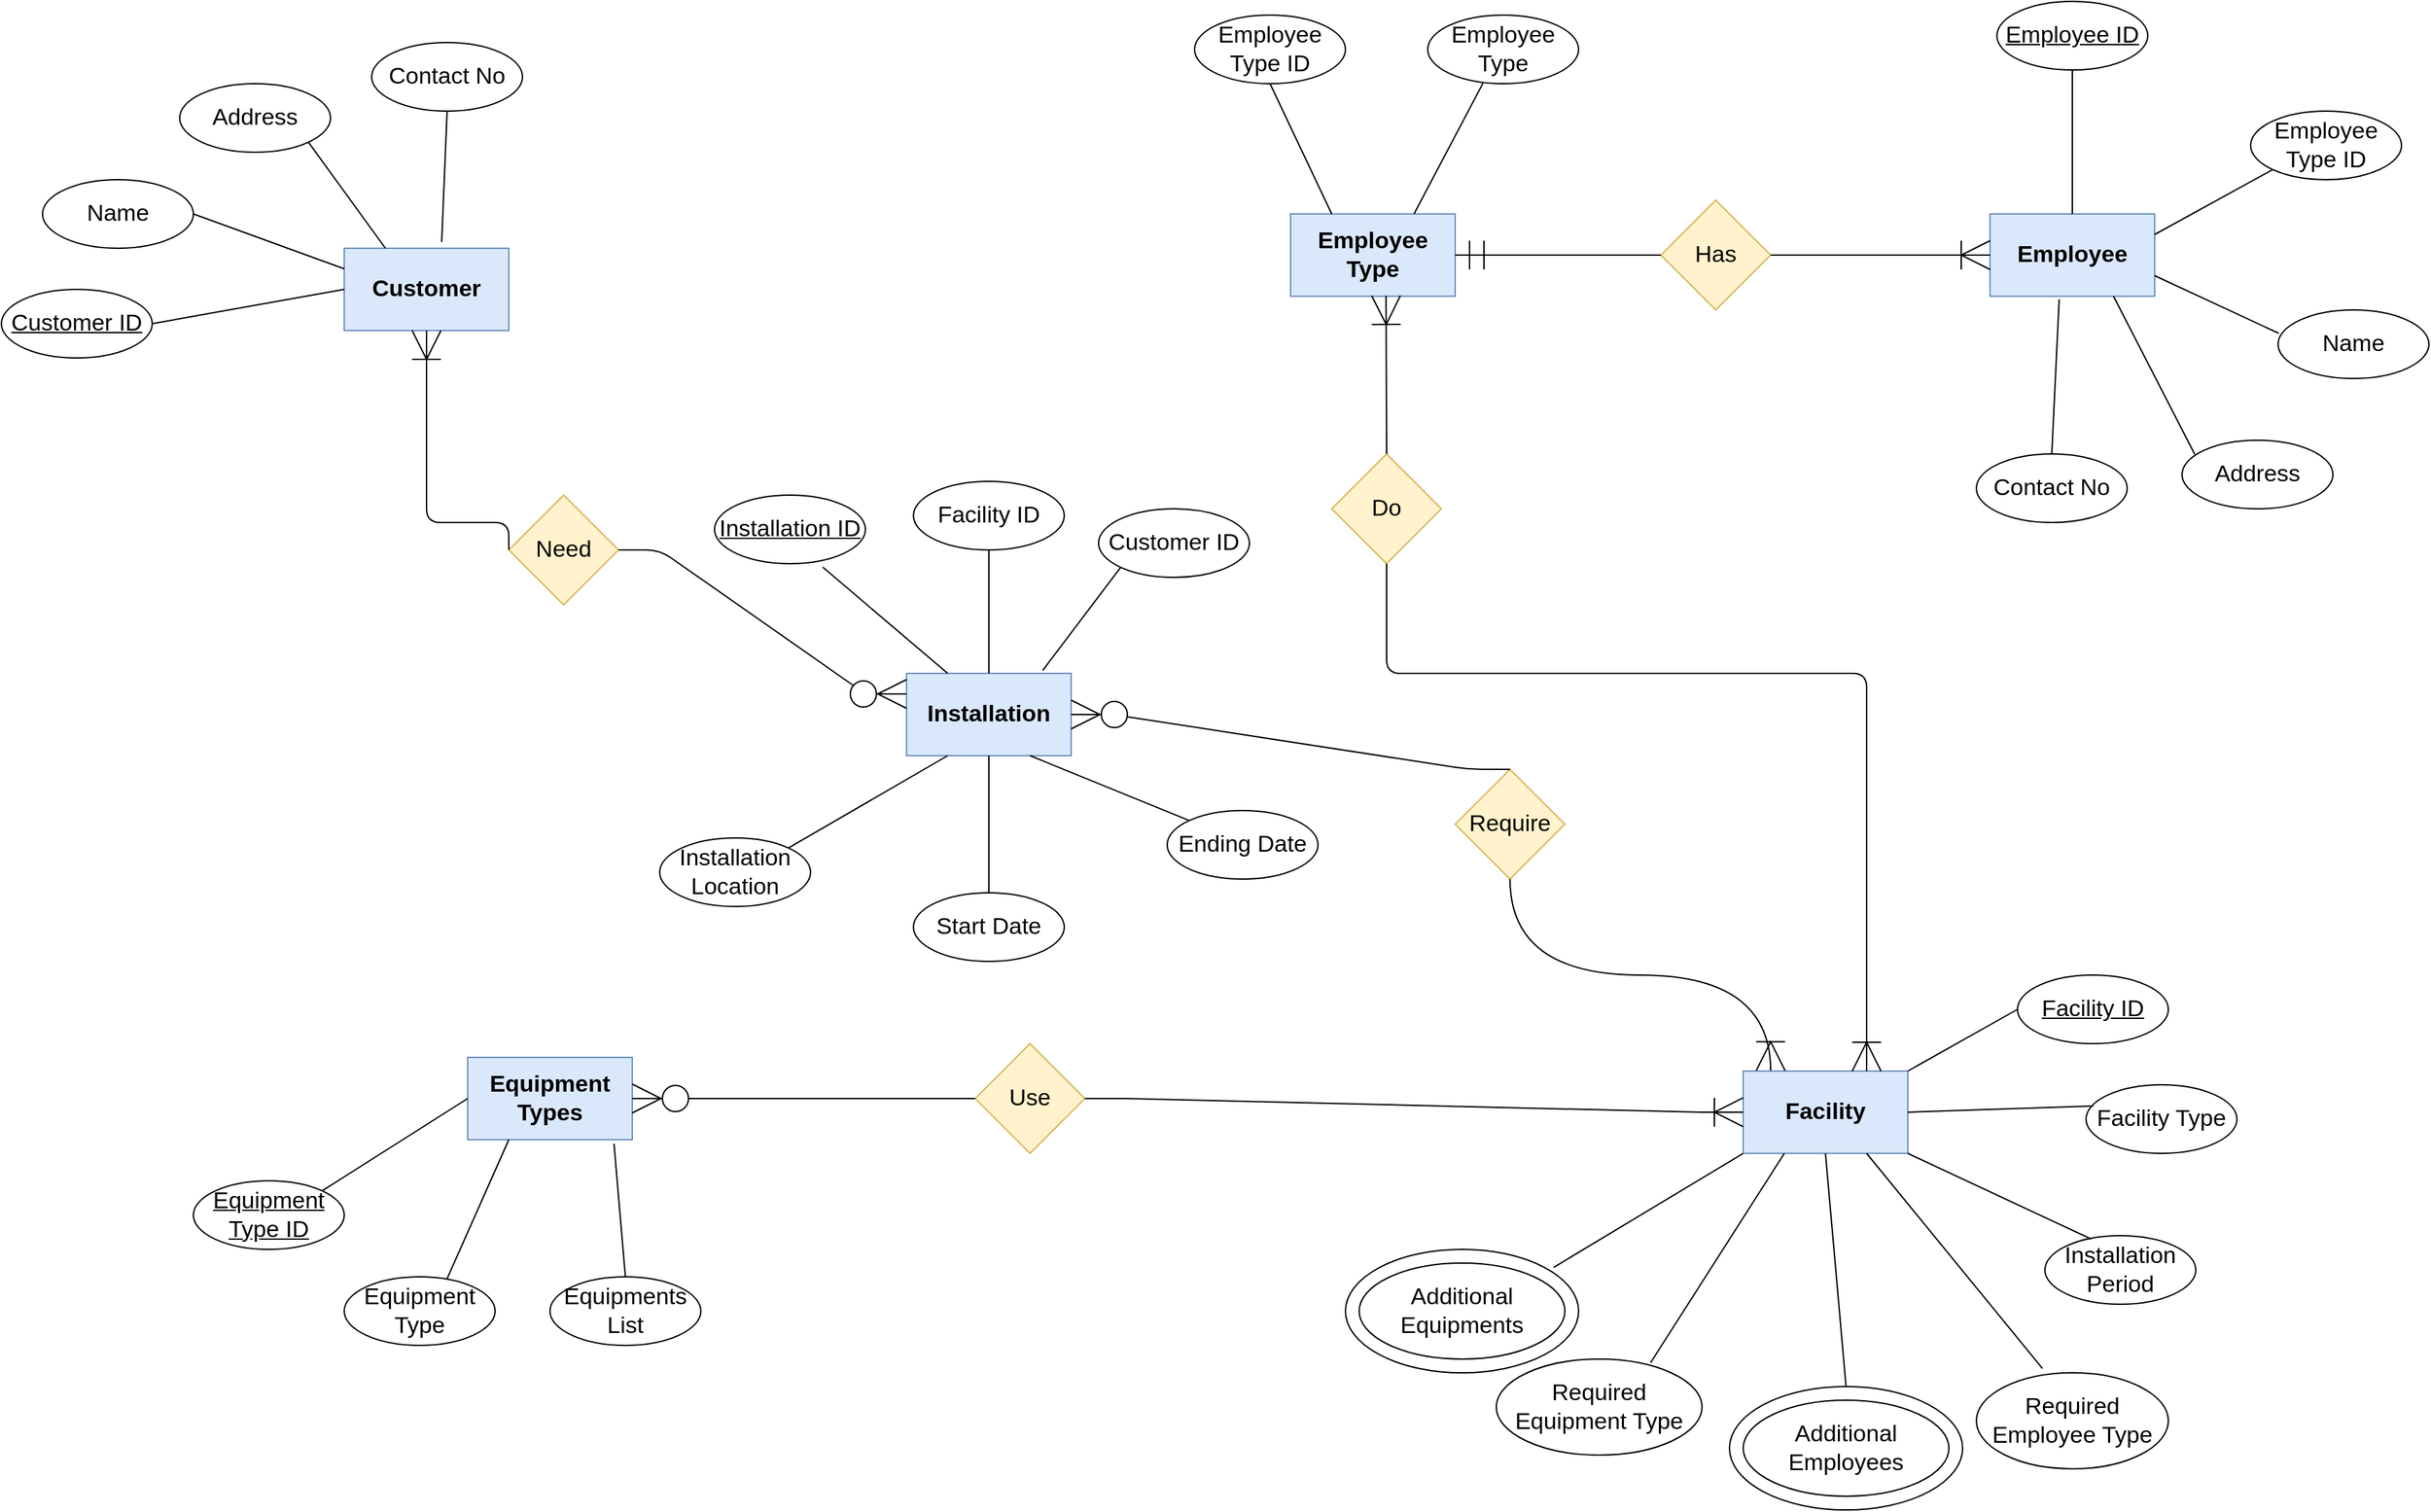 <mxfile version="15.8.7" type="device"><diagram id="R2lEEEUBdFMjLlhIrx00" name="Page-1"><mxGraphModel dx="3054" dy="2830" grid="1" gridSize="10" guides="1" tooltips="1" connect="1" arrows="1" fold="1" page="1" pageScale="1" pageWidth="850" pageHeight="1100" math="0" shadow="0" extFonts="Permanent Marker^https://fonts.googleapis.com/css?family=Permanent+Marker"><root><mxCell id="0"/><mxCell id="1" parent="0"/><mxCell id="6CK0tLwDh9jku9_EhSgk-1" value="&lt;font style=&quot;font-size: 17px&quot;&gt;Customer&lt;/font&gt;" style="rounded=0;whiteSpace=wrap;html=1;fontStyle=1;fillColor=#dae8fc;strokeColor=#6c8ebf;" parent="1" vertex="1"><mxGeometry x="120" y="-60" width="120" height="60" as="geometry"/></mxCell><mxCell id="6CK0tLwDh9jku9_EhSgk-2" value="Customer ID" style="ellipse;whiteSpace=wrap;html=1;fontSize=17;fontStyle=4" parent="1" vertex="1"><mxGeometry x="-130" y="-30" width="110" height="50" as="geometry"/></mxCell><mxCell id="6CK0tLwDh9jku9_EhSgk-3" value="Name" style="ellipse;whiteSpace=wrap;html=1;fontSize=17;" parent="1" vertex="1"><mxGeometry x="-100" y="-110" width="110" height="50" as="geometry"/></mxCell><mxCell id="6CK0tLwDh9jku9_EhSgk-4" value="Address" style="ellipse;whiteSpace=wrap;html=1;fontSize=17;" parent="1" vertex="1"><mxGeometry y="-180" width="110" height="50" as="geometry"/></mxCell><mxCell id="6CK0tLwDh9jku9_EhSgk-5" value="Contact No" style="ellipse;whiteSpace=wrap;html=1;fontSize=17;" parent="1" vertex="1"><mxGeometry x="140" y="-210" width="110" height="50" as="geometry"/></mxCell><mxCell id="6CK0tLwDh9jku9_EhSgk-7" value="&lt;font style=&quot;font-size: 17px&quot;&gt;Employee&lt;/font&gt;" style="rounded=0;whiteSpace=wrap;html=1;fontStyle=1;fillColor=#dae8fc;strokeColor=#6c8ebf;" parent="1" vertex="1"><mxGeometry x="1320" y="-85" width="120" height="60" as="geometry"/></mxCell><mxCell id="6CK0tLwDh9jku9_EhSgk-8" value="Employee ID" style="ellipse;whiteSpace=wrap;html=1;fontSize=17;fontStyle=4" parent="1" vertex="1"><mxGeometry x="1325" y="-240" width="110" height="50" as="geometry"/></mxCell><mxCell id="6CK0tLwDh9jku9_EhSgk-9" value="Employee Type ID" style="ellipse;whiteSpace=wrap;html=1;fontSize=17;" parent="1" vertex="1"><mxGeometry x="1510" y="-160" width="110" height="50" as="geometry"/></mxCell><mxCell id="6CK0tLwDh9jku9_EhSgk-10" value="Name" style="ellipse;whiteSpace=wrap;html=1;fontSize=17;" parent="1" vertex="1"><mxGeometry x="1530" y="-15" width="110" height="50" as="geometry"/></mxCell><mxCell id="6CK0tLwDh9jku9_EhSgk-11" value="Address" style="ellipse;whiteSpace=wrap;html=1;fontSize=17;" parent="1" vertex="1"><mxGeometry x="1460" y="80" width="110" height="50" as="geometry"/></mxCell><mxCell id="6CK0tLwDh9jku9_EhSgk-12" value="Contact No" style="ellipse;whiteSpace=wrap;html=1;fontSize=17;" parent="1" vertex="1"><mxGeometry x="1310" y="90" width="110" height="50" as="geometry"/></mxCell><mxCell id="6CK0tLwDh9jku9_EhSgk-13" value="&lt;font style=&quot;font-size: 17px&quot;&gt;Equipment Types&lt;/font&gt;" style="rounded=0;whiteSpace=wrap;html=1;fontStyle=1;fillColor=#dae8fc;strokeColor=#6c8ebf;" parent="1" vertex="1"><mxGeometry x="210" y="530" width="120" height="60" as="geometry"/></mxCell><mxCell id="6CK0tLwDh9jku9_EhSgk-14" value="Equipment Type ID" style="ellipse;whiteSpace=wrap;html=1;fontSize=17;fontStyle=4" parent="1" vertex="1"><mxGeometry x="10" y="620" width="110" height="50" as="geometry"/></mxCell><mxCell id="6CK0tLwDh9jku9_EhSgk-15" value="Equipment Type" style="ellipse;whiteSpace=wrap;html=1;fontSize=17;" parent="1" vertex="1"><mxGeometry x="120" y="690" width="110" height="50" as="geometry"/></mxCell><mxCell id="6CK0tLwDh9jku9_EhSgk-17" value="&lt;font style=&quot;font-size: 17px&quot;&gt;Facility&lt;/font&gt;" style="rounded=0;whiteSpace=wrap;html=1;fontStyle=1;fillColor=#dae8fc;strokeColor=#6c8ebf;" parent="1" vertex="1"><mxGeometry x="1140" y="540" width="120" height="60" as="geometry"/></mxCell><mxCell id="6CK0tLwDh9jku9_EhSgk-18" value="Facility ID" style="ellipse;whiteSpace=wrap;html=1;fontSize=17;fontStyle=4" parent="1" vertex="1"><mxGeometry x="1340" y="470" width="110" height="50" as="geometry"/></mxCell><mxCell id="6CK0tLwDh9jku9_EhSgk-19" value="Facility Type" style="ellipse;whiteSpace=wrap;html=1;fontSize=17;" parent="1" vertex="1"><mxGeometry x="1390" y="550" width="110" height="50" as="geometry"/></mxCell><mxCell id="6CK0tLwDh9jku9_EhSgk-20" value="Installation Period" style="ellipse;whiteSpace=wrap;html=1;fontSize=17;" parent="1" vertex="1"><mxGeometry x="1360" y="660" width="110" height="50" as="geometry"/></mxCell><mxCell id="6CK0tLwDh9jku9_EhSgk-21" value="Required Employee Type" style="ellipse;whiteSpace=wrap;html=1;fontSize=17;" parent="1" vertex="1"><mxGeometry x="1310" y="760" width="140" height="70" as="geometry"/></mxCell><mxCell id="6CK0tLwDh9jku9_EhSgk-22" value="Required Equipment Type" style="ellipse;whiteSpace=wrap;html=1;fontSize=17;" parent="1" vertex="1"><mxGeometry x="960" y="750" width="150" height="70" as="geometry"/></mxCell><mxCell id="6CK0tLwDh9jku9_EhSgk-23" value="&lt;font style=&quot;font-size: 17px&quot;&gt;Installation&lt;/font&gt;" style="rounded=0;whiteSpace=wrap;html=1;fontStyle=1;fillColor=#dae8fc;strokeColor=#6c8ebf;" parent="1" vertex="1"><mxGeometry x="530" y="250" width="120" height="60" as="geometry"/></mxCell><mxCell id="6CK0tLwDh9jku9_EhSgk-24" value="Installation ID" style="ellipse;whiteSpace=wrap;html=1;fontSize=17;fontStyle=4" parent="1" vertex="1"><mxGeometry x="390" y="120" width="110" height="50" as="geometry"/></mxCell><mxCell id="6CK0tLwDh9jku9_EhSgk-25" value="Customer ID" style="ellipse;whiteSpace=wrap;html=1;fontSize=17;fontStyle=0" parent="1" vertex="1"><mxGeometry x="670" y="130" width="110" height="50" as="geometry"/></mxCell><mxCell id="6CK0tLwDh9jku9_EhSgk-26" value="Facility ID" style="ellipse;whiteSpace=wrap;html=1;fontSize=17;fontStyle=0" parent="1" vertex="1"><mxGeometry x="535" y="110" width="110" height="50" as="geometry"/></mxCell><mxCell id="6CK0tLwDh9jku9_EhSgk-27" value="Installation Location" style="ellipse;whiteSpace=wrap;html=1;fontSize=17;" parent="1" vertex="1"><mxGeometry x="350" y="370" width="110" height="50" as="geometry"/></mxCell><mxCell id="6CK0tLwDh9jku9_EhSgk-28" value="Start Date" style="ellipse;whiteSpace=wrap;html=1;fontSize=17;" parent="1" vertex="1"><mxGeometry x="535" y="410" width="110" height="50" as="geometry"/></mxCell><mxCell id="6CK0tLwDh9jku9_EhSgk-29" value="Ending Date" style="ellipse;whiteSpace=wrap;html=1;fontSize=17;" parent="1" vertex="1"><mxGeometry x="720" y="350" width="110" height="50" as="geometry"/></mxCell><mxCell id="6CK0tLwDh9jku9_EhSgk-30" value="" style="endArrow=none;html=1;rounded=0;fontSize=17;entryX=1;entryY=0.5;entryDx=0;entryDy=0;exitX=0;exitY=0.5;exitDx=0;exitDy=0;" parent="1" source="6CK0tLwDh9jku9_EhSgk-1" target="6CK0tLwDh9jku9_EhSgk-2" edge="1"><mxGeometry width="50" height="50" relative="1" as="geometry"><mxPoint x="85" y="220" as="sourcePoint"/><mxPoint x="135" y="170" as="targetPoint"/></mxGeometry></mxCell><mxCell id="6CK0tLwDh9jku9_EhSgk-31" value="" style="endArrow=none;html=1;rounded=0;fontSize=17;entryX=1;entryY=0.5;entryDx=0;entryDy=0;exitX=0;exitY=0.25;exitDx=0;exitDy=0;" parent="1" source="6CK0tLwDh9jku9_EhSgk-1" target="6CK0tLwDh9jku9_EhSgk-3" edge="1"><mxGeometry width="50" height="50" relative="1" as="geometry"><mxPoint x="5" y="-30" as="sourcePoint"/><mxPoint x="55" y="-80" as="targetPoint"/></mxGeometry></mxCell><mxCell id="6CK0tLwDh9jku9_EhSgk-32" value="" style="endArrow=none;html=1;rounded=0;fontSize=17;entryX=1;entryY=1;entryDx=0;entryDy=0;exitX=0.25;exitY=0;exitDx=0;exitDy=0;" parent="1" source="6CK0tLwDh9jku9_EhSgk-1" target="6CK0tLwDh9jku9_EhSgk-4" edge="1"><mxGeometry width="50" height="50" relative="1" as="geometry"><mxPoint x="85" y="120" as="sourcePoint"/><mxPoint x="135" y="70" as="targetPoint"/></mxGeometry></mxCell><mxCell id="6CK0tLwDh9jku9_EhSgk-33" value="" style="endArrow=none;html=1;rounded=0;fontSize=17;entryX=0.5;entryY=1;entryDx=0;entryDy=0;exitX=0.592;exitY=-0.076;exitDx=0;exitDy=0;exitPerimeter=0;" parent="1" source="6CK0tLwDh9jku9_EhSgk-1" target="6CK0tLwDh9jku9_EhSgk-5" edge="1"><mxGeometry width="50" height="50" relative="1" as="geometry"><mxPoint x="395" y="-10" as="sourcePoint"/><mxPoint x="445" y="-60" as="targetPoint"/></mxGeometry></mxCell><mxCell id="6CK0tLwDh9jku9_EhSgk-34" value="" style="endArrow=none;html=1;rounded=0;fontSize=17;entryX=0.5;entryY=1;entryDx=0;entryDy=0;exitX=0.5;exitY=0;exitDx=0;exitDy=0;" parent="1" source="6CK0tLwDh9jku9_EhSgk-7" target="6CK0tLwDh9jku9_EhSgk-8" edge="1"><mxGeometry width="50" height="50" relative="1" as="geometry"><mxPoint x="1160" y="-75" as="sourcePoint"/><mxPoint x="1210" y="-125" as="targetPoint"/></mxGeometry></mxCell><mxCell id="6CK0tLwDh9jku9_EhSgk-35" value="" style="endArrow=none;html=1;rounded=0;fontSize=17;entryX=0;entryY=1;entryDx=0;entryDy=0;exitX=1;exitY=0.25;exitDx=0;exitDy=0;" parent="1" source="6CK0tLwDh9jku9_EhSgk-7" target="6CK0tLwDh9jku9_EhSgk-9" edge="1"><mxGeometry width="50" height="50" relative="1" as="geometry"><mxPoint x="1420" y="-115" as="sourcePoint"/><mxPoint x="1470" y="-165" as="targetPoint"/></mxGeometry></mxCell><mxCell id="6CK0tLwDh9jku9_EhSgk-36" value="" style="endArrow=none;html=1;rounded=0;fontSize=17;entryX=0.004;entryY=0.34;entryDx=0;entryDy=0;exitX=1;exitY=0.75;exitDx=0;exitDy=0;entryPerimeter=0;" parent="1" source="6CK0tLwDh9jku9_EhSgk-7" target="6CK0tLwDh9jku9_EhSgk-10" edge="1"><mxGeometry width="50" height="50" relative="1" as="geometry"><mxPoint x="1370" y="65" as="sourcePoint"/><mxPoint x="1420" y="15" as="targetPoint"/></mxGeometry></mxCell><mxCell id="6CK0tLwDh9jku9_EhSgk-37" value="" style="endArrow=none;html=1;rounded=0;fontSize=17;entryX=0.084;entryY=0.205;entryDx=0;entryDy=0;entryPerimeter=0;exitX=0.75;exitY=1;exitDx=0;exitDy=0;" parent="1" source="6CK0tLwDh9jku9_EhSgk-7" target="6CK0tLwDh9jku9_EhSgk-11" edge="1"><mxGeometry width="50" height="50" relative="1" as="geometry"><mxPoint x="1390" y="135" as="sourcePoint"/><mxPoint x="1440" y="85" as="targetPoint"/></mxGeometry></mxCell><mxCell id="6CK0tLwDh9jku9_EhSgk-38" value="" style="endArrow=none;html=1;rounded=0;fontSize=17;entryX=0.5;entryY=0;entryDx=0;entryDy=0;exitX=0.42;exitY=1.038;exitDx=0;exitDy=0;exitPerimeter=0;" parent="1" source="6CK0tLwDh9jku9_EhSgk-7" target="6CK0tLwDh9jku9_EhSgk-12" edge="1"><mxGeometry width="50" height="50" relative="1" as="geometry"><mxPoint x="1390" y="105" as="sourcePoint"/><mxPoint x="1440" y="55" as="targetPoint"/></mxGeometry></mxCell><mxCell id="6CK0tLwDh9jku9_EhSgk-39" value="" style="endArrow=none;html=1;rounded=0;fontSize=17;exitX=1;exitY=0;exitDx=0;exitDy=0;entryX=0;entryY=0.5;entryDx=0;entryDy=0;" parent="1" source="6CK0tLwDh9jku9_EhSgk-17" target="6CK0tLwDh9jku9_EhSgk-18" edge="1"><mxGeometry width="50" height="50" relative="1" as="geometry"><mxPoint x="1110" y="720" as="sourcePoint"/><mxPoint x="1370" y="560" as="targetPoint"/></mxGeometry></mxCell><mxCell id="6CK0tLwDh9jku9_EhSgk-40" value="" style="endArrow=none;html=1;rounded=0;fontSize=17;entryX=0.048;entryY=0.309;entryDx=0;entryDy=0;entryPerimeter=0;exitX=1;exitY=0.5;exitDx=0;exitDy=0;" parent="1" source="6CK0tLwDh9jku9_EhSgk-17" target="6CK0tLwDh9jku9_EhSgk-19" edge="1"><mxGeometry width="50" height="50" relative="1" as="geometry"><mxPoint x="1080" y="620" as="sourcePoint"/><mxPoint x="1100" y="610" as="targetPoint"/></mxGeometry></mxCell><mxCell id="6CK0tLwDh9jku9_EhSgk-41" value="" style="endArrow=none;html=1;rounded=0;fontSize=17;exitX=0.308;exitY=0.051;exitDx=0;exitDy=0;entryX=1;entryY=1;entryDx=0;entryDy=0;exitPerimeter=0;" parent="1" source="6CK0tLwDh9jku9_EhSgk-20" target="6CK0tLwDh9jku9_EhSgk-17" edge="1"><mxGeometry width="50" height="50" relative="1" as="geometry"><mxPoint x="1160" y="780" as="sourcePoint"/><mxPoint x="1070" y="590" as="targetPoint"/></mxGeometry></mxCell><mxCell id="6CK0tLwDh9jku9_EhSgk-42" value="" style="endArrow=none;html=1;rounded=0;fontSize=17;entryX=0.75;entryY=1;entryDx=0;entryDy=0;exitX=0.344;exitY=-0.045;exitDx=0;exitDy=0;exitPerimeter=0;" parent="1" source="6CK0tLwDh9jku9_EhSgk-21" target="6CK0tLwDh9jku9_EhSgk-17" edge="1"><mxGeometry width="50" height="50" relative="1" as="geometry"><mxPoint x="1190" y="770" as="sourcePoint"/><mxPoint x="1110" y="710" as="targetPoint"/></mxGeometry></mxCell><mxCell id="6CK0tLwDh9jku9_EhSgk-43" value="" style="endArrow=none;html=1;rounded=0;fontSize=17;exitX=0.75;exitY=0.037;exitDx=0;exitDy=0;exitPerimeter=0;entryX=0.25;entryY=1;entryDx=0;entryDy=0;" parent="1" source="6CK0tLwDh9jku9_EhSgk-22" target="6CK0tLwDh9jku9_EhSgk-17" edge="1"><mxGeometry width="50" height="50" relative="1" as="geometry"><mxPoint x="1200" y="810" as="sourcePoint"/><mxPoint x="1080" y="600" as="targetPoint"/></mxGeometry></mxCell><mxCell id="6CK0tLwDh9jku9_EhSgk-45" value="" style="endArrow=none;html=1;rounded=0;fontSize=17;entryX=0.25;entryY=1;entryDx=0;entryDy=0;exitX=0.682;exitY=0.027;exitDx=0;exitDy=0;exitPerimeter=0;" parent="1" source="6CK0tLwDh9jku9_EhSgk-15" target="6CK0tLwDh9jku9_EhSgk-13" edge="1"><mxGeometry width="50" height="50" relative="1" as="geometry"><mxPoint x="380" y="610" as="sourcePoint"/><mxPoint x="430" y="560" as="targetPoint"/></mxGeometry></mxCell><mxCell id="6CK0tLwDh9jku9_EhSgk-46" value="" style="endArrow=none;html=1;rounded=0;fontSize=17;entryX=0;entryY=0.5;entryDx=0;entryDy=0;exitX=1;exitY=0;exitDx=0;exitDy=0;" parent="1" source="6CK0tLwDh9jku9_EhSgk-14" target="6CK0tLwDh9jku9_EhSgk-13" edge="1"><mxGeometry width="50" height="50" relative="1" as="geometry"><mxPoint x="100" y="500" as="sourcePoint"/><mxPoint x="440" y="550" as="targetPoint"/></mxGeometry></mxCell><mxCell id="6CK0tLwDh9jku9_EhSgk-47" value="" style="endArrow=none;html=1;rounded=0;fontSize=17;entryX=0.717;entryY=1.051;entryDx=0;entryDy=0;entryPerimeter=0;exitX=0.25;exitY=0;exitDx=0;exitDy=0;" parent="1" source="6CK0tLwDh9jku9_EhSgk-23" target="6CK0tLwDh9jku9_EhSgk-24" edge="1"><mxGeometry width="50" height="50" relative="1" as="geometry"><mxPoint x="380" y="330" as="sourcePoint"/><mxPoint x="430" y="280" as="targetPoint"/></mxGeometry></mxCell><mxCell id="6CK0tLwDh9jku9_EhSgk-48" value="" style="endArrow=none;html=1;rounded=0;fontSize=17;entryX=0.5;entryY=1;entryDx=0;entryDy=0;exitX=0.5;exitY=0;exitDx=0;exitDy=0;" parent="1" source="6CK0tLwDh9jku9_EhSgk-23" target="6CK0tLwDh9jku9_EhSgk-26" edge="1"><mxGeometry width="50" height="50" relative="1" as="geometry"><mxPoint x="580" y="240" as="sourcePoint"/><mxPoint x="630" y="190" as="targetPoint"/></mxGeometry></mxCell><mxCell id="6CK0tLwDh9jku9_EhSgk-49" value="" style="endArrow=none;html=1;rounded=0;fontSize=17;entryX=0;entryY=1;entryDx=0;entryDy=0;exitX=0.827;exitY=-0.035;exitDx=0;exitDy=0;exitPerimeter=0;" parent="1" source="6CK0tLwDh9jku9_EhSgk-23" target="6CK0tLwDh9jku9_EhSgk-25" edge="1"><mxGeometry width="50" height="50" relative="1" as="geometry"><mxPoint x="710" y="280" as="sourcePoint"/><mxPoint x="760" y="230" as="targetPoint"/></mxGeometry></mxCell><mxCell id="6CK0tLwDh9jku9_EhSgk-50" value="" style="endArrow=none;html=1;rounded=0;fontSize=17;entryX=0.25;entryY=1;entryDx=0;entryDy=0;exitX=1;exitY=0;exitDx=0;exitDy=0;" parent="1" source="6CK0tLwDh9jku9_EhSgk-27" target="6CK0tLwDh9jku9_EhSgk-23" edge="1"><mxGeometry width="50" height="50" relative="1" as="geometry"><mxPoint x="310" y="530" as="sourcePoint"/><mxPoint x="360" y="480" as="targetPoint"/></mxGeometry></mxCell><mxCell id="6CK0tLwDh9jku9_EhSgk-51" value="" style="endArrow=none;html=1;rounded=0;fontSize=17;entryX=0.75;entryY=1;entryDx=0;entryDy=0;exitX=0;exitY=0;exitDx=0;exitDy=0;" parent="1" source="6CK0tLwDh9jku9_EhSgk-29" target="6CK0tLwDh9jku9_EhSgk-23" edge="1"><mxGeometry width="50" height="50" relative="1" as="geometry"><mxPoint x="610" y="410" as="sourcePoint"/><mxPoint x="660" y="360" as="targetPoint"/></mxGeometry></mxCell><mxCell id="6CK0tLwDh9jku9_EhSgk-52" value="" style="endArrow=none;html=1;rounded=0;fontSize=17;entryX=0.5;entryY=1;entryDx=0;entryDy=0;exitX=0.5;exitY=0;exitDx=0;exitDy=0;" parent="1" source="6CK0tLwDh9jku9_EhSgk-28" target="6CK0tLwDh9jku9_EhSgk-23" edge="1"><mxGeometry width="50" height="50" relative="1" as="geometry"><mxPoint x="570" y="390" as="sourcePoint"/><mxPoint x="620" y="340" as="targetPoint"/></mxGeometry></mxCell><mxCell id="6CK0tLwDh9jku9_EhSgk-53" value="Need" style="rhombus;whiteSpace=wrap;html=1;fontSize=17;fillColor=#fff2cc;strokeColor=#d6b656;" parent="1" vertex="1"><mxGeometry x="240" y="120" width="80" height="80" as="geometry"/></mxCell><mxCell id="6CK0tLwDh9jku9_EhSgk-54" value="Do" style="rhombus;whiteSpace=wrap;html=1;fontSize=17;fillColor=#fff2cc;strokeColor=#d6b656;" parent="1" vertex="1"><mxGeometry x="840" y="90" width="80" height="80" as="geometry"/></mxCell><mxCell id="6CK0tLwDh9jku9_EhSgk-55" value="Use" style="rhombus;whiteSpace=wrap;html=1;fontSize=17;fillColor=#fff2cc;strokeColor=#d6b656;" parent="1" vertex="1"><mxGeometry x="580" y="520" width="80" height="80" as="geometry"/></mxCell><mxCell id="6CK0tLwDh9jku9_EhSgk-56" value="Require" style="rhombus;whiteSpace=wrap;html=1;fontSize=17;fillColor=#fff2cc;strokeColor=#d6b656;" parent="1" vertex="1"><mxGeometry x="930" y="320" width="80" height="80" as="geometry"/></mxCell><mxCell id="6CK0tLwDh9jku9_EhSgk-60" value="" style="edgeStyle=orthogonalEdgeStyle;fontSize=12;html=1;endArrow=ERoneToMany;rounded=1;entryX=0.5;entryY=1;entryDx=0;entryDy=0;exitX=0;exitY=0.5;exitDx=0;exitDy=0;targetPerimeterSpacing=0;endSize=19;" parent="1" source="6CK0tLwDh9jku9_EhSgk-53" target="6CK0tLwDh9jku9_EhSgk-1" edge="1"><mxGeometry width="100" height="100" relative="1" as="geometry"><mxPoint x="215" y="140" as="sourcePoint"/><mxPoint x="205" y="150" as="targetPoint"/><Array as="points"><mxPoint x="240" y="140"/><mxPoint x="180" y="140"/></Array></mxGeometry></mxCell><mxCell id="6CK0tLwDh9jku9_EhSgk-61" value="" style="edgeStyle=entityRelationEdgeStyle;fontSize=12;html=1;endArrow=ERzeroToMany;endFill=1;rounded=1;endSize=19;targetPerimeterSpacing=0;exitX=1;exitY=0.5;exitDx=0;exitDy=0;entryX=0;entryY=0.25;entryDx=0;entryDy=0;" parent="1" source="6CK0tLwDh9jku9_EhSgk-53" target="6CK0tLwDh9jku9_EhSgk-23" edge="1"><mxGeometry width="100" height="100" relative="1" as="geometry"><mxPoint x="350" y="350" as="sourcePoint"/><mxPoint x="450" y="250" as="targetPoint"/></mxGeometry></mxCell><mxCell id="6CK0tLwDh9jku9_EhSgk-62" value="" style="edgeStyle=orthogonalEdgeStyle;fontSize=12;html=1;endArrow=ERoneToMany;endSize=19;targetPerimeterSpacing=0;exitX=0.5;exitY=1;exitDx=0;exitDy=0;rounded=1;curved=1;entryX=0.167;entryY=-0.006;entryDx=0;entryDy=0;entryPerimeter=0;" parent="1" source="6CK0tLwDh9jku9_EhSgk-56" target="6CK0tLwDh9jku9_EhSgk-17" edge="1"><mxGeometry width="100" height="100" relative="1" as="geometry"><mxPoint x="1050" y="430" as="sourcePoint"/><mxPoint x="1200" y="510" as="targetPoint"/></mxGeometry></mxCell><mxCell id="6CK0tLwDh9jku9_EhSgk-63" value="" style="edgeStyle=entityRelationEdgeStyle;fontSize=12;html=1;endArrow=ERzeroToMany;endFill=1;rounded=1;endSize=19;targetPerimeterSpacing=0;exitX=0.5;exitY=0;exitDx=0;exitDy=0;entryX=1;entryY=0.5;entryDx=0;entryDy=0;" parent="1" source="6CK0tLwDh9jku9_EhSgk-56" target="6CK0tLwDh9jku9_EhSgk-23" edge="1"><mxGeometry width="100" height="100" relative="1" as="geometry"><mxPoint x="1310" y="450" as="sourcePoint"/><mxPoint x="820" y="310" as="targetPoint"/></mxGeometry></mxCell><mxCell id="6CK0tLwDh9jku9_EhSgk-66" value="" style="edgeStyle=orthogonalEdgeStyle;fontSize=12;html=1;endArrow=ERoneToMany;rounded=1;endSize=19;targetPerimeterSpacing=0;exitX=0.5;exitY=1;exitDx=0;exitDy=0;entryX=0.75;entryY=0;entryDx=0;entryDy=0;" parent="1" source="6CK0tLwDh9jku9_EhSgk-54" target="6CK0tLwDh9jku9_EhSgk-17" edge="1"><mxGeometry width="100" height="100" relative="1" as="geometry"><mxPoint x="990" y="160" as="sourcePoint"/><mxPoint x="1340" y="280" as="targetPoint"/><Array as="points"><mxPoint x="880" y="250"/><mxPoint x="1230" y="250"/></Array></mxGeometry></mxCell><mxCell id="6CK0tLwDh9jku9_EhSgk-68" value="Equipments List" style="ellipse;whiteSpace=wrap;html=1;fontSize=17;" parent="1" vertex="1"><mxGeometry x="270" y="690" width="110" height="50" as="geometry"/></mxCell><mxCell id="6CK0tLwDh9jku9_EhSgk-69" value="" style="endArrow=none;html=1;rounded=0;fontSize=17;entryX=0.889;entryY=1.05;entryDx=0;entryDy=0;exitX=0.5;exitY=0;exitDx=0;exitDy=0;entryPerimeter=0;" parent="1" source="6CK0tLwDh9jku9_EhSgk-68" target="6CK0tLwDh9jku9_EhSgk-13" edge="1"><mxGeometry width="50" height="50" relative="1" as="geometry"><mxPoint x="349.41" y="719.7" as="sourcePoint"/><mxPoint x="250.59" y="590.0" as="targetPoint"/></mxGeometry></mxCell><mxCell id="DSl7XK3HsdhUFBDsiJlL-2" value="&lt;font style=&quot;font-size: 17px&quot;&gt;Employee Type&lt;/font&gt;" style="rounded=0;whiteSpace=wrap;html=1;fontStyle=1;fillColor=#dae8fc;strokeColor=#6c8ebf;" parent="1" vertex="1"><mxGeometry x="810" y="-85" width="120" height="60" as="geometry"/></mxCell><mxCell id="DSl7XK3HsdhUFBDsiJlL-3" value="Employee Type ID" style="ellipse;whiteSpace=wrap;html=1;fontSize=17;" parent="1" vertex="1"><mxGeometry x="740" y="-230" width="110" height="50" as="geometry"/></mxCell><mxCell id="DSl7XK3HsdhUFBDsiJlL-4" value="Employee Type" style="ellipse;whiteSpace=wrap;html=1;fontSize=17;" parent="1" vertex="1"><mxGeometry x="910" y="-230" width="110" height="50" as="geometry"/></mxCell><mxCell id="DSl7XK3HsdhUFBDsiJlL-5" value="" style="endArrow=none;html=1;rounded=0;fontSize=17;entryX=0.5;entryY=1;entryDx=0;entryDy=0;exitX=0.25;exitY=0;exitDx=0;exitDy=0;" parent="1" source="DSl7XK3HsdhUFBDsiJlL-2" target="DSl7XK3HsdhUFBDsiJlL-3" edge="1"><mxGeometry width="50" height="50" relative="1" as="geometry"><mxPoint x="1360" y="-80" as="sourcePoint"/><mxPoint x="1265" y="-200" as="targetPoint"/></mxGeometry></mxCell><mxCell id="DSl7XK3HsdhUFBDsiJlL-6" value="" style="endArrow=none;html=1;rounded=0;fontSize=17;entryX=0.366;entryY=0.994;entryDx=0;entryDy=0;exitX=0.75;exitY=0;exitDx=0;exitDy=0;entryPerimeter=0;" parent="1" source="DSl7XK3HsdhUFBDsiJlL-2" target="DSl7XK3HsdhUFBDsiJlL-4" edge="1"><mxGeometry width="50" height="50" relative="1" as="geometry"><mxPoint x="850" y="-75" as="sourcePoint"/><mxPoint x="805" y="-170" as="targetPoint"/></mxGeometry></mxCell><mxCell id="DSl7XK3HsdhUFBDsiJlL-7" value="" style="ellipse;whiteSpace=wrap;html=1;fillColor=none;" parent="1" vertex="1"><mxGeometry x="850" y="670" width="170" height="90" as="geometry"/></mxCell><mxCell id="DSl7XK3HsdhUFBDsiJlL-8" value="Additional Employees" style="ellipse;whiteSpace=wrap;html=1;fontSize=17;" parent="1" vertex="1"><mxGeometry x="1140" y="780" width="150" height="70" as="geometry"/></mxCell><mxCell id="DSl7XK3HsdhUFBDsiJlL-9" value="" style="endArrow=none;html=1;rounded=0;entryX=0.5;entryY=1;entryDx=0;entryDy=0;exitX=0.5;exitY=0;exitDx=0;exitDy=0;" parent="1" source="DSl7XK3HsdhUFBDsiJlL-14" target="6CK0tLwDh9jku9_EhSgk-17" edge="1"><mxGeometry width="50" height="50" relative="1" as="geometry"><mxPoint x="1170" y="770" as="sourcePoint"/><mxPoint x="1220" y="720" as="targetPoint"/></mxGeometry></mxCell><mxCell id="DSl7XK3HsdhUFBDsiJlL-10" value="Additional Equipments" style="ellipse;whiteSpace=wrap;html=1;fontSize=17;" parent="1" vertex="1"><mxGeometry x="860" y="680" width="150" height="70" as="geometry"/></mxCell><mxCell id="DSl7XK3HsdhUFBDsiJlL-11" value="" style="endArrow=none;html=1;rounded=0;fontSize=17;entryX=0;entryY=1;entryDx=0;entryDy=0;exitX=0.893;exitY=0.146;exitDx=0;exitDy=0;exitPerimeter=0;" parent="1" source="DSl7XK3HsdhUFBDsiJlL-7" target="6CK0tLwDh9jku9_EhSgk-17" edge="1"><mxGeometry width="50" height="50" relative="1" as="geometry"><mxPoint x="1000" y="690" as="sourcePoint"/><mxPoint x="1150" y="610" as="targetPoint"/></mxGeometry></mxCell><mxCell id="DSl7XK3HsdhUFBDsiJlL-14" value="" style="ellipse;whiteSpace=wrap;html=1;fillColor=none;" parent="1" vertex="1"><mxGeometry x="1130" y="770" width="170" height="90" as="geometry"/></mxCell><mxCell id="DSl7XK3HsdhUFBDsiJlL-15" value="Has" style="rhombus;whiteSpace=wrap;html=1;fontSize=17;fillColor=#fff2cc;strokeColor=#d6b656;" parent="1" vertex="1"><mxGeometry x="1080" y="-95" width="80" height="80" as="geometry"/></mxCell><mxCell id="DSl7XK3HsdhUFBDsiJlL-17" value="" style="edgeStyle=entityRelationEdgeStyle;fontSize=12;html=1;endArrow=ERmandOne;rounded=0;entryX=1;entryY=0.5;entryDx=0;entryDy=0;exitX=0;exitY=0.5;exitDx=0;exitDy=0;endSize=19;" parent="1" source="DSl7XK3HsdhUFBDsiJlL-15" target="DSl7XK3HsdhUFBDsiJlL-2" edge="1"><mxGeometry width="100" height="100" relative="1" as="geometry"><mxPoint x="1010" y="120" as="sourcePoint"/><mxPoint x="1110" y="20" as="targetPoint"/></mxGeometry></mxCell><mxCell id="DSl7XK3HsdhUFBDsiJlL-18" value="" style="edgeStyle=entityRelationEdgeStyle;fontSize=12;html=1;endArrow=ERoneToMany;rounded=0;endSize=19;exitX=1;exitY=0.5;exitDx=0;exitDy=0;entryX=0;entryY=0.5;entryDx=0;entryDy=0;" parent="1" source="DSl7XK3HsdhUFBDsiJlL-15" target="6CK0tLwDh9jku9_EhSgk-7" edge="1"><mxGeometry width="100" height="100" relative="1" as="geometry"><mxPoint x="1180" y="50" as="sourcePoint"/><mxPoint x="1280" y="-50" as="targetPoint"/></mxGeometry></mxCell><mxCell id="DSl7XK3HsdhUFBDsiJlL-20" value="" style="edgeStyle=entityRelationEdgeStyle;fontSize=12;html=1;endArrow=ERzeroToMany;endFill=1;rounded=0;endSize=19;entryX=1;entryY=0.5;entryDx=0;entryDy=0;exitX=0;exitY=0.5;exitDx=0;exitDy=0;" parent="1" source="6CK0tLwDh9jku9_EhSgk-55" target="6CK0tLwDh9jku9_EhSgk-13" edge="1"><mxGeometry width="100" height="100" relative="1" as="geometry"><mxPoint x="470" y="660" as="sourcePoint"/><mxPoint x="570" y="560" as="targetPoint"/></mxGeometry></mxCell><mxCell id="DSl7XK3HsdhUFBDsiJlL-21" value="" style="edgeStyle=entityRelationEdgeStyle;fontSize=12;html=1;endArrow=ERoneToMany;rounded=0;endSize=19;exitX=1;exitY=0.5;exitDx=0;exitDy=0;entryX=0;entryY=0.5;entryDx=0;entryDy=0;" parent="1" source="6CK0tLwDh9jku9_EhSgk-55" target="6CK0tLwDh9jku9_EhSgk-17" edge="1"><mxGeometry width="100" height="100" relative="1" as="geometry"><mxPoint x="910" y="610" as="sourcePoint"/><mxPoint x="1010" y="510" as="targetPoint"/></mxGeometry></mxCell><mxCell id="DSl7XK3HsdhUFBDsiJlL-22" value="" style="edgeStyle=orthogonalEdgeStyle;fontSize=12;html=1;endArrow=ERoneToMany;rounded=0;endSize=19;exitX=0.5;exitY=0;exitDx=0;exitDy=0;curved=1;entryX=0.58;entryY=0.993;entryDx=0;entryDy=0;entryPerimeter=0;" parent="1" source="6CK0tLwDh9jku9_EhSgk-54" target="DSl7XK3HsdhUFBDsiJlL-2" edge="1"><mxGeometry width="100" height="100" relative="1" as="geometry"><mxPoint x="880" y="110" as="sourcePoint"/><mxPoint x="880" y="10" as="targetPoint"/></mxGeometry></mxCell></root></mxGraphModel></diagram></mxfile>